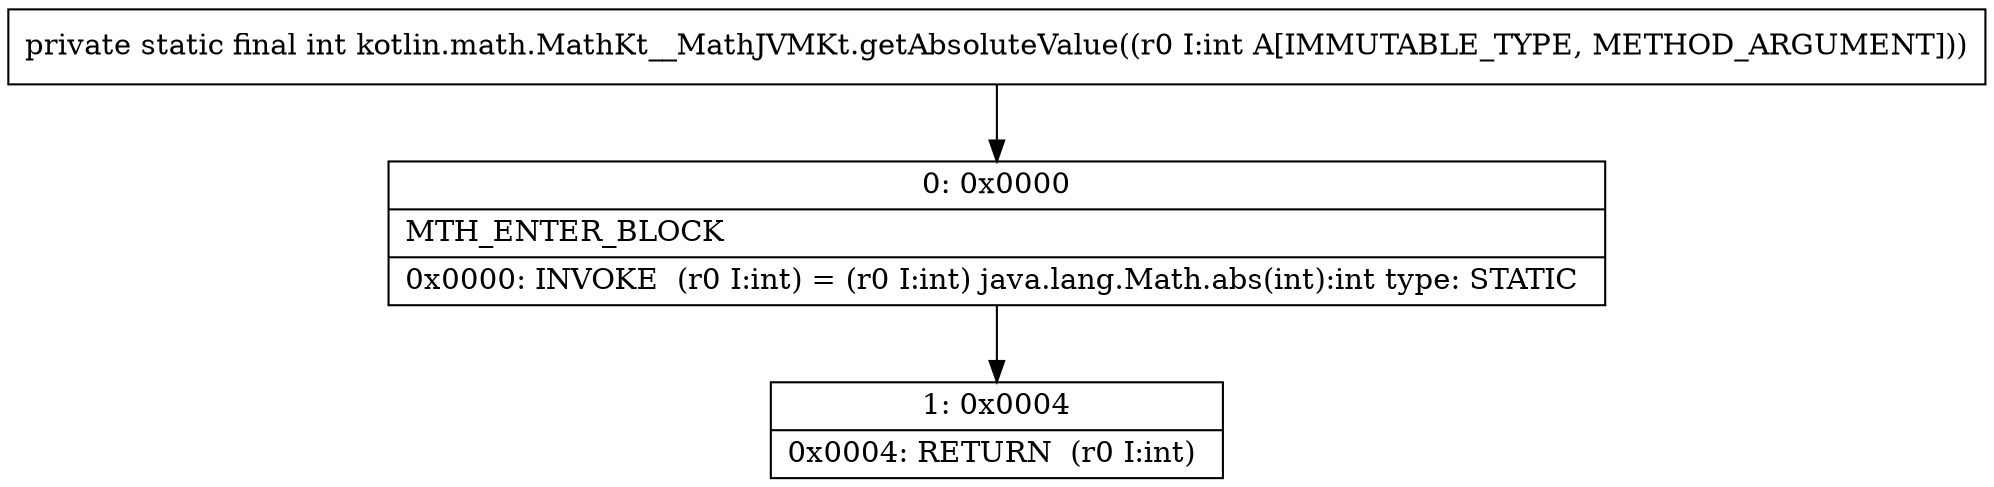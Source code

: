digraph "CFG forkotlin.math.MathKt__MathJVMKt.getAbsoluteValue(I)I" {
Node_0 [shape=record,label="{0\:\ 0x0000|MTH_ENTER_BLOCK\l|0x0000: INVOKE  (r0 I:int) = (r0 I:int) java.lang.Math.abs(int):int type: STATIC \l}"];
Node_1 [shape=record,label="{1\:\ 0x0004|0x0004: RETURN  (r0 I:int) \l}"];
MethodNode[shape=record,label="{private static final int kotlin.math.MathKt__MathJVMKt.getAbsoluteValue((r0 I:int A[IMMUTABLE_TYPE, METHOD_ARGUMENT])) }"];
MethodNode -> Node_0;
Node_0 -> Node_1;
}

